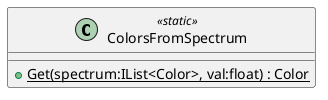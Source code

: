 @startuml
class ColorsFromSpectrum <<static>> {
    + {static} Get(spectrum:IList<Color>, val:float) : Color
}
@enduml
